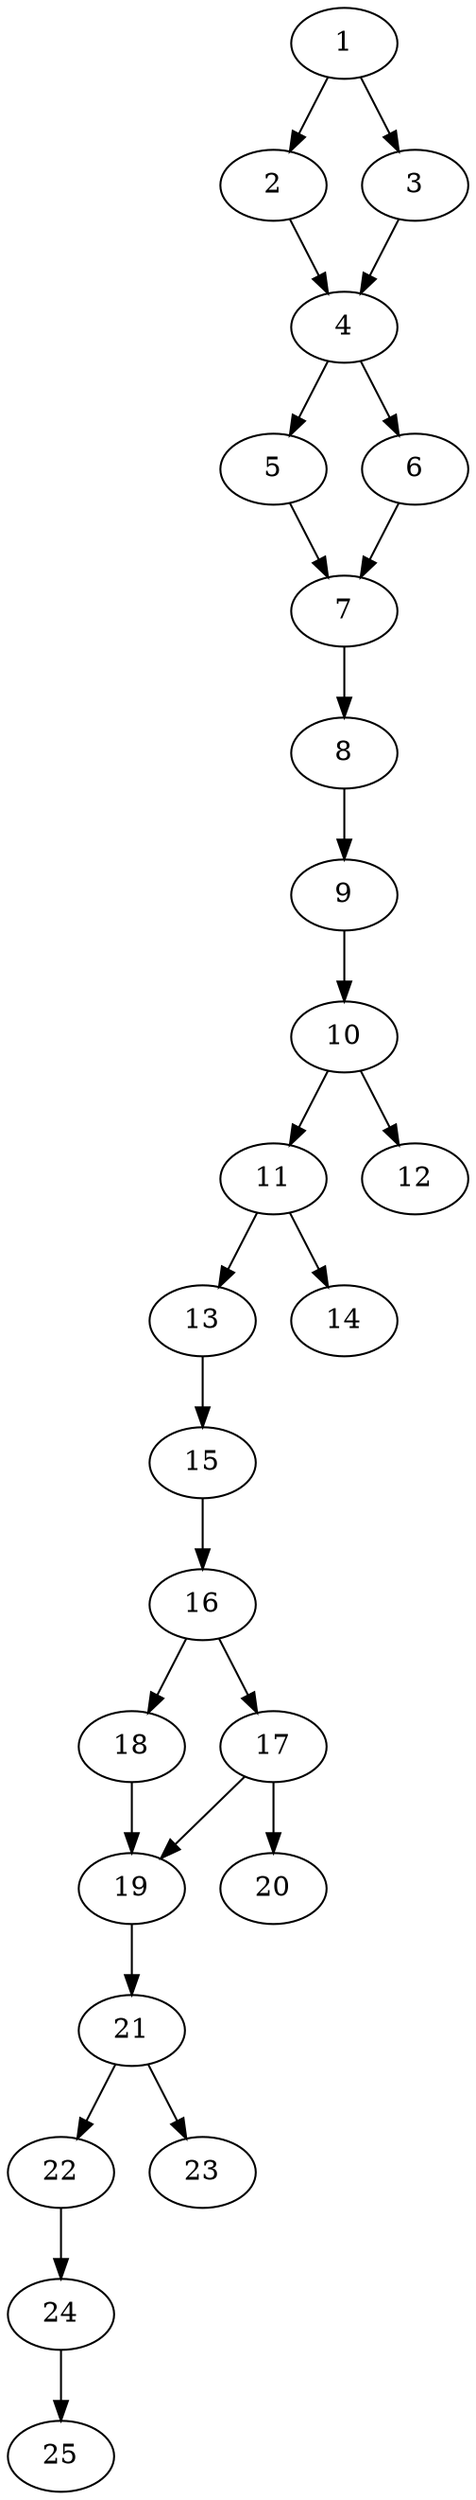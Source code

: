 // DAG automatically generated by daggen at Thu Oct  3 14:00:39 2019
// ./daggen --dot -n 25 --ccr 0.5 --fat 0.3 --regular 0.9 --density 0.6 --mindata 5242880 --maxdata 52428800 
digraph G {
  1 [size="68644864", alpha="0.07", expect_size="34322432"] 
  1 -> 2 [size ="34322432"]
  1 -> 3 [size ="34322432"]
  2 [size="27256832", alpha="0.05", expect_size="13628416"] 
  2 -> 4 [size ="13628416"]
  3 [size="38791168", alpha="0.07", expect_size="19395584"] 
  3 -> 4 [size ="19395584"]
  4 [size="34787328", alpha="0.03", expect_size="17393664"] 
  4 -> 5 [size ="17393664"]
  4 -> 6 [size ="17393664"]
  5 [size="26001408", alpha="0.14", expect_size="13000704"] 
  5 -> 7 [size ="13000704"]
  6 [size="53071872", alpha="0.18", expect_size="26535936"] 
  6 -> 7 [size ="26535936"]
  7 [size="62173184", alpha="0.18", expect_size="31086592"] 
  7 -> 8 [size ="31086592"]
  8 [size="17055744", alpha="0.03", expect_size="8527872"] 
  8 -> 9 [size ="8527872"]
  9 [size="18262016", alpha="0.01", expect_size="9131008"] 
  9 -> 10 [size ="9131008"]
  10 [size="41345024", alpha="0.10", expect_size="20672512"] 
  10 -> 11 [size ="20672512"]
  10 -> 12 [size ="20672512"]
  11 [size="25110528", alpha="0.06", expect_size="12555264"] 
  11 -> 13 [size ="12555264"]
  11 -> 14 [size ="12555264"]
  12 [size="59799552", alpha="0.02", expect_size="29899776"] 
  13 [size="84484096", alpha="0.10", expect_size="42242048"] 
  13 -> 15 [size ="42242048"]
  14 [size="22757376", alpha="0.03", expect_size="11378688"] 
  15 [size="36761600", alpha="0.02", expect_size="18380800"] 
  15 -> 16 [size ="18380800"]
  16 [size="102449152", alpha="0.15", expect_size="51224576"] 
  16 -> 17 [size ="51224576"]
  16 -> 18 [size ="51224576"]
  17 [size="92721152", alpha="0.10", expect_size="46360576"] 
  17 -> 19 [size ="46360576"]
  17 -> 20 [size ="46360576"]
  18 [size="84256768", alpha="0.04", expect_size="42128384"] 
  18 -> 19 [size ="42128384"]
  19 [size="96684032", alpha="0.13", expect_size="48342016"] 
  19 -> 21 [size ="48342016"]
  20 [size="102332416", alpha="0.15", expect_size="51166208"] 
  21 [size="56510464", alpha="0.09", expect_size="28255232"] 
  21 -> 22 [size ="28255232"]
  21 -> 23 [size ="28255232"]
  22 [size="83951616", alpha="0.06", expect_size="41975808"] 
  22 -> 24 [size ="41975808"]
  23 [size="93100032", alpha="0.10", expect_size="46550016"] 
  24 [size="45375488", alpha="0.19", expect_size="22687744"] 
  24 -> 25 [size ="22687744"]
  25 [size="60196864", alpha="0.11", expect_size="30098432"] 
}
